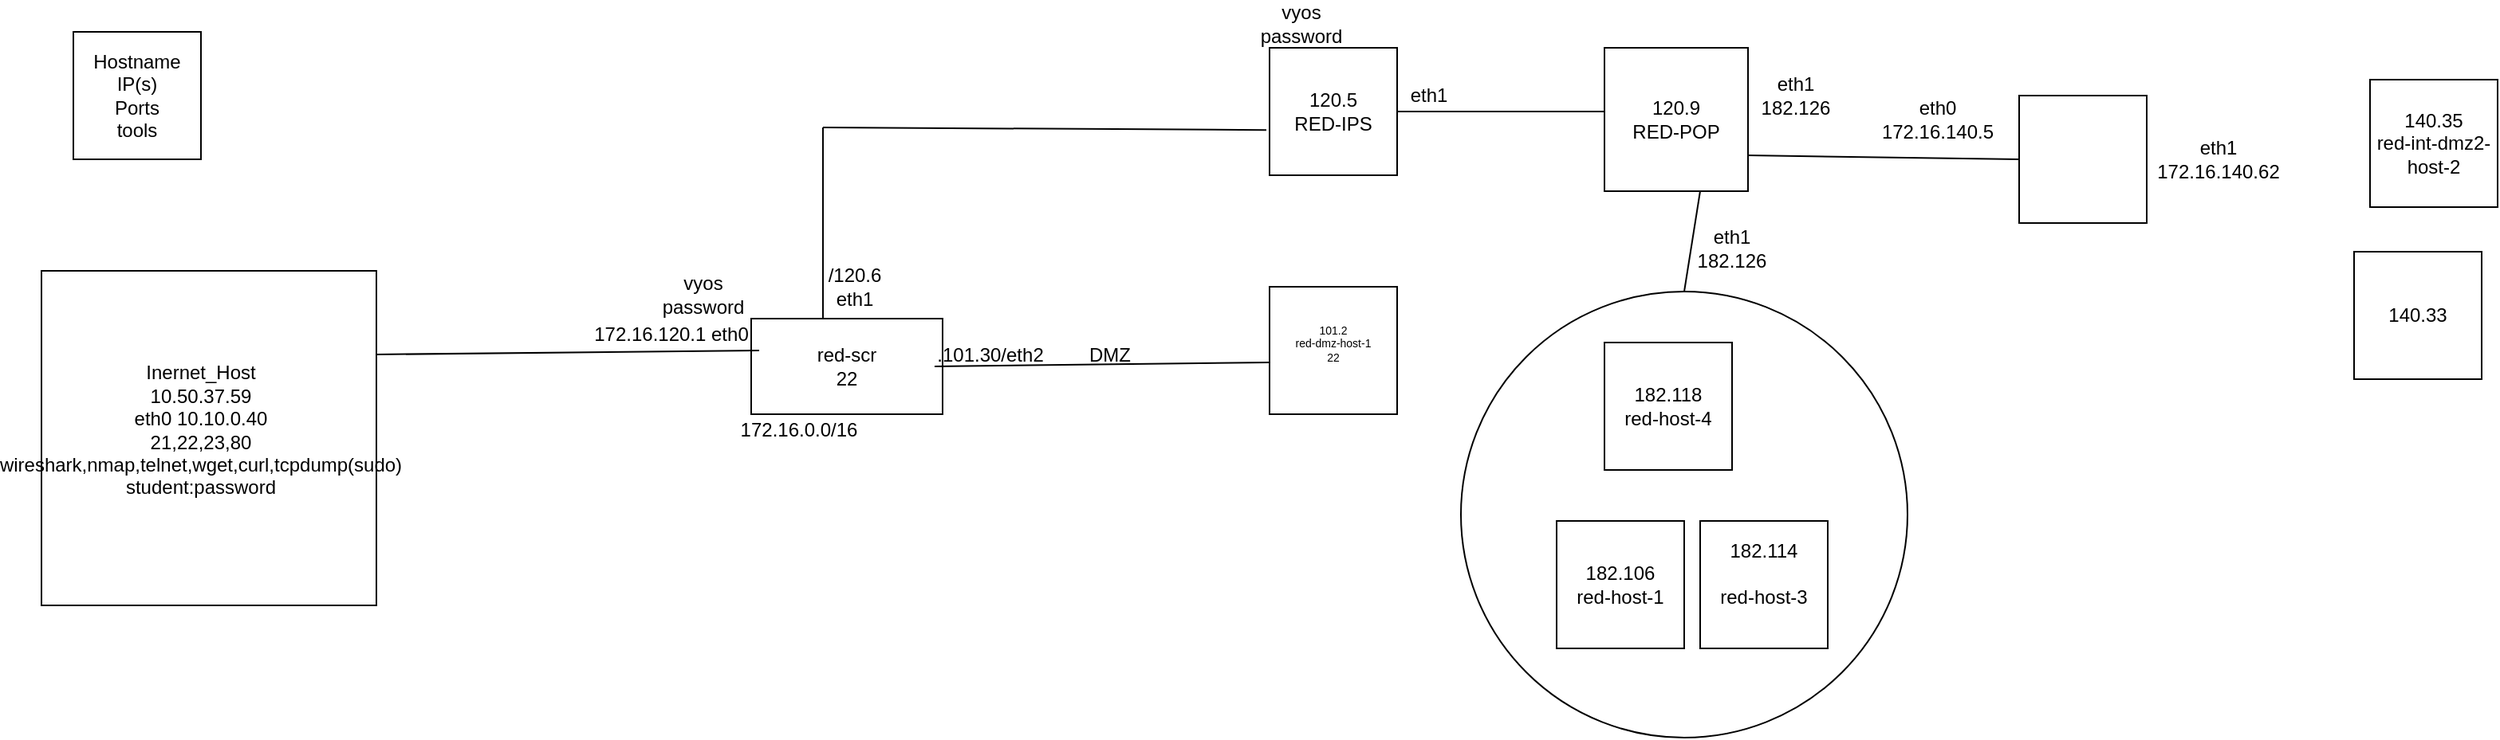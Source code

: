 <mxfile version="21.2.9" type="github">
  <diagram name="Page-1" id="_97hO4fMkuDL7uCoVin8">
    <mxGraphModel dx="2212" dy="795" grid="1" gridSize="10" guides="1" tooltips="1" connect="1" arrows="1" fold="1" page="1" pageScale="1" pageWidth="850" pageHeight="1100" math="0" shadow="0">
      <root>
        <mxCell id="0" />
        <mxCell id="1" parent="0" />
        <mxCell id="gXxrvokNHO_WqYMba-JA-40" value="" style="ellipse;whiteSpace=wrap;html=1;aspect=fixed;" vertex="1" parent="1">
          <mxGeometry x="70" y="203" width="280" height="280" as="geometry" />
        </mxCell>
        <mxCell id="GAOu6_gz8aAjEJgxLE-n-1" value="" style="whiteSpace=wrap;html=1;aspect=fixed;" parent="1" vertex="1">
          <mxGeometry x="-800" y="40" width="80" height="80" as="geometry" />
        </mxCell>
        <mxCell id="GAOu6_gz8aAjEJgxLE-n-2" value="&lt;div&gt;Hostname&lt;/div&gt;&lt;div&gt;IP(s)&lt;/div&gt;&lt;div&gt;Ports&lt;/div&gt;&lt;div&gt;tools&lt;br&gt;&lt;/div&gt;" style="text;html=1;strokeColor=none;fillColor=none;align=center;verticalAlign=middle;whiteSpace=wrap;rounded=0;" parent="1" vertex="1">
          <mxGeometry x="-790" y="60" width="60" height="40" as="geometry" />
        </mxCell>
        <mxCell id="gXxrvokNHO_WqYMba-JA-1" value="" style="whiteSpace=wrap;html=1;aspect=fixed;" vertex="1" parent="1">
          <mxGeometry x="-820" y="190" width="210" height="210" as="geometry" />
        </mxCell>
        <mxCell id="gXxrvokNHO_WqYMba-JA-2" value="&lt;div&gt;Inernet_Host&lt;/div&gt;&lt;div&gt;10.50.37.59&lt;/div&gt;&lt;div&gt;eth0 10.10.0.40&lt;/div&gt;&lt;div&gt;21,22,23,80&lt;/div&gt;&lt;div&gt;wireshark,nmap,telnet,wget,curl,tcpdump(sudo)&lt;/div&gt;&lt;div&gt;student:password&lt;br&gt;&lt;/div&gt;" style="text;html=1;strokeColor=none;fillColor=none;align=center;verticalAlign=middle;whiteSpace=wrap;rounded=0;labelPosition=center;verticalLabelPosition=middle;" vertex="1" parent="1">
          <mxGeometry x="-820" y="190" width="200" height="200" as="geometry" />
        </mxCell>
        <mxCell id="gXxrvokNHO_WqYMba-JA-7" value="&lt;div&gt;red-scr&lt;br&gt;&lt;/div&gt;22" style="rounded=0;whiteSpace=wrap;html=1;" vertex="1" parent="1">
          <mxGeometry x="-375" y="220" width="120" height="60" as="geometry" />
        </mxCell>
        <mxCell id="gXxrvokNHO_WqYMba-JA-8" value="&lt;div&gt;vyos&lt;/div&gt;&lt;div&gt;password&lt;br&gt;&lt;/div&gt;" style="text;html=1;strokeColor=none;fillColor=none;align=center;verticalAlign=middle;whiteSpace=wrap;rounded=0;" vertex="1" parent="1">
          <mxGeometry x="-435" y="190" width="60" height="30" as="geometry" />
        </mxCell>
        <mxCell id="gXxrvokNHO_WqYMba-JA-10" value="140.33" style="whiteSpace=wrap;html=1;aspect=fixed;" vertex="1" parent="1">
          <mxGeometry x="630" y="178" width="80" height="80" as="geometry" />
        </mxCell>
        <mxCell id="gXxrvokNHO_WqYMba-JA-11" value="&lt;div&gt;182.114&lt;/div&gt;&lt;div&gt;&lt;br&gt;&lt;/div&gt;&lt;div&gt;red-host-3&lt;/div&gt;&lt;div&gt;&lt;br&gt;&lt;/div&gt;" style="whiteSpace=wrap;html=1;aspect=fixed;" vertex="1" parent="1">
          <mxGeometry x="220" y="347" width="80" height="80" as="geometry" />
        </mxCell>
        <mxCell id="gXxrvokNHO_WqYMba-JA-12" value="&lt;div&gt;182.118&lt;/div&gt;&lt;div&gt;red-host-4&lt;br&gt;&lt;/div&gt;" style="whiteSpace=wrap;html=1;aspect=fixed;" vertex="1" parent="1">
          <mxGeometry x="160" y="235" width="80" height="80" as="geometry" />
        </mxCell>
        <mxCell id="gXxrvokNHO_WqYMba-JA-13" value="&lt;div&gt;140.35&lt;/div&gt;red-int-dmz2-host-2" style="whiteSpace=wrap;html=1;aspect=fixed;" vertex="1" parent="1">
          <mxGeometry x="640" y="70" width="80" height="80" as="geometry" />
        </mxCell>
        <mxCell id="gXxrvokNHO_WqYMba-JA-14" value="&lt;div&gt;182.106&lt;/div&gt;&lt;div&gt;red-host-1&lt;br&gt;&lt;/div&gt;" style="whiteSpace=wrap;html=1;aspect=fixed;" vertex="1" parent="1">
          <mxGeometry x="130" y="347" width="80" height="80" as="geometry" />
        </mxCell>
        <mxCell id="gXxrvokNHO_WqYMba-JA-15" value="172.16.0.0/16" style="text;html=1;strokeColor=none;fillColor=none;align=center;verticalAlign=middle;whiteSpace=wrap;rounded=0;" vertex="1" parent="1">
          <mxGeometry x="-375" y="275" width="60" height="30" as="geometry" />
        </mxCell>
        <mxCell id="gXxrvokNHO_WqYMba-JA-16" value="&lt;div style=&quot;font-size: 7px;&quot;&gt;101.2&lt;/div&gt;&lt;div style=&quot;font-size: 7px;&quot;&gt;red-dmz-host-1&lt;/div&gt;&lt;div style=&quot;font-size: 7px;&quot;&gt;22&lt;/div&gt;&lt;div style=&quot;font-size: 7px;&quot;&gt;&lt;br style=&quot;font-size: 7px;&quot;&gt;&lt;/div&gt;" style="whiteSpace=wrap;html=1;aspect=fixed;fontSize=7;" vertex="1" parent="1">
          <mxGeometry x="-50" y="200" width="80" height="80" as="geometry" />
        </mxCell>
        <mxCell id="gXxrvokNHO_WqYMba-JA-17" value="" style="endArrow=none;html=1;rounded=0;entryX=0;entryY=0.594;entryDx=0;entryDy=0;entryPerimeter=0;" edge="1" parent="1" target="gXxrvokNHO_WqYMba-JA-16">
          <mxGeometry width="50" height="50" relative="1" as="geometry">
            <mxPoint x="-260" y="250" as="sourcePoint" />
            <mxPoint x="-210" y="200" as="targetPoint" />
          </mxGeometry>
        </mxCell>
        <mxCell id="gXxrvokNHO_WqYMba-JA-18" value="DMZ" style="text;html=1;strokeColor=none;fillColor=none;align=center;verticalAlign=middle;whiteSpace=wrap;rounded=0;" vertex="1" parent="1">
          <mxGeometry x="-180" y="228" width="60" height="30" as="geometry" />
        </mxCell>
        <mxCell id="gXxrvokNHO_WqYMba-JA-19" value="&lt;div&gt;.101.30/eth2&lt;/div&gt;&lt;div&gt;&lt;br&gt;&lt;/div&gt;" style="text;html=1;strokeColor=none;fillColor=none;align=center;verticalAlign=middle;whiteSpace=wrap;rounded=0;" vertex="1" parent="1">
          <mxGeometry x="-255" y="235" width="60" height="30" as="geometry" />
        </mxCell>
        <mxCell id="gXxrvokNHO_WqYMba-JA-21" value="&lt;div&gt;120.5&lt;/div&gt;&lt;div&gt;RED-IPS&lt;br&gt;&lt;/div&gt;" style="whiteSpace=wrap;html=1;aspect=fixed;" vertex="1" parent="1">
          <mxGeometry x="-50" y="50" width="80" height="80" as="geometry" />
        </mxCell>
        <mxCell id="gXxrvokNHO_WqYMba-JA-23" value="" style="endArrow=none;html=1;rounded=0;" edge="1" parent="1">
          <mxGeometry width="50" height="50" relative="1" as="geometry">
            <mxPoint x="-330" y="220" as="sourcePoint" />
            <mxPoint x="-330" y="100" as="targetPoint" />
          </mxGeometry>
        </mxCell>
        <mxCell id="gXxrvokNHO_WqYMba-JA-24" value="" style="endArrow=none;html=1;rounded=0;entryX=-0.025;entryY=0.645;entryDx=0;entryDy=0;entryPerimeter=0;" edge="1" parent="1" target="gXxrvokNHO_WqYMba-JA-21">
          <mxGeometry width="50" height="50" relative="1" as="geometry">
            <mxPoint x="-330" y="100" as="sourcePoint" />
            <mxPoint x="-280" y="50" as="targetPoint" />
          </mxGeometry>
        </mxCell>
        <mxCell id="gXxrvokNHO_WqYMba-JA-25" value="/120.6 eth1" style="text;html=1;strokeColor=none;fillColor=none;align=center;verticalAlign=middle;whiteSpace=wrap;rounded=0;" vertex="1" parent="1">
          <mxGeometry x="-340" y="185" width="60" height="30" as="geometry" />
        </mxCell>
        <mxCell id="gXxrvokNHO_WqYMba-JA-26" value="&lt;div&gt;vyos&lt;/div&gt;&lt;div&gt;password&lt;br&gt;&lt;/div&gt;" style="text;html=1;strokeColor=none;fillColor=none;align=center;verticalAlign=middle;whiteSpace=wrap;rounded=0;" vertex="1" parent="1">
          <mxGeometry x="-60" y="20" width="60" height="30" as="geometry" />
        </mxCell>
        <mxCell id="gXxrvokNHO_WqYMba-JA-27" value="&lt;div&gt;120.9&lt;/div&gt;&lt;div&gt;RED-POP&lt;/div&gt;" style="whiteSpace=wrap;html=1;aspect=fixed;" vertex="1" parent="1">
          <mxGeometry x="160" y="50" width="90" height="90" as="geometry" />
        </mxCell>
        <mxCell id="gXxrvokNHO_WqYMba-JA-28" value="" style="endArrow=none;html=1;rounded=0;exitX=1;exitY=0.25;exitDx=0;exitDy=0;" edge="1" parent="1" source="gXxrvokNHO_WqYMba-JA-1">
          <mxGeometry width="50" height="50" relative="1" as="geometry">
            <mxPoint x="-420" y="290" as="sourcePoint" />
            <mxPoint x="-370" y="240" as="targetPoint" />
          </mxGeometry>
        </mxCell>
        <mxCell id="gXxrvokNHO_WqYMba-JA-31" value="172.16.120.1 eth0" style="text;html=1;strokeColor=none;fillColor=none;align=center;verticalAlign=middle;whiteSpace=wrap;rounded=0;" vertex="1" parent="1">
          <mxGeometry x="-520" y="215" width="190" height="30" as="geometry" />
        </mxCell>
        <mxCell id="gXxrvokNHO_WqYMba-JA-32" value="" style="endArrow=none;html=1;rounded=0;" edge="1" parent="1" source="gXxrvokNHO_WqYMba-JA-21">
          <mxGeometry width="50" height="50" relative="1" as="geometry">
            <mxPoint x="110" y="140" as="sourcePoint" />
            <mxPoint x="160" y="90" as="targetPoint" />
          </mxGeometry>
        </mxCell>
        <mxCell id="gXxrvokNHO_WqYMba-JA-33" value="eth1" style="text;html=1;strokeColor=none;fillColor=none;align=center;verticalAlign=middle;whiteSpace=wrap;rounded=0;" vertex="1" parent="1">
          <mxGeometry x="20" y="65" width="60" height="30" as="geometry" />
        </mxCell>
        <mxCell id="gXxrvokNHO_WqYMba-JA-34" value="eth1 182.126" style="text;html=1;strokeColor=none;fillColor=none;align=center;verticalAlign=middle;whiteSpace=wrap;rounded=0;" vertex="1" parent="1">
          <mxGeometry x="250" y="65" width="60" height="30" as="geometry" />
        </mxCell>
        <mxCell id="gXxrvokNHO_WqYMba-JA-35" value="" style="endArrow=none;html=1;rounded=0;entryX=0;entryY=0.875;entryDx=0;entryDy=0;entryPerimeter=0;exitX=1;exitY=0.75;exitDx=0;exitDy=0;" edge="1" parent="1" source="gXxrvokNHO_WqYMba-JA-27">
          <mxGeometry width="50" height="50" relative="1" as="geometry">
            <mxPoint x="310" y="160" as="sourcePoint" />
            <mxPoint x="420" y="120" as="targetPoint" />
          </mxGeometry>
        </mxCell>
        <mxCell id="gXxrvokNHO_WqYMba-JA-36" value="" style="whiteSpace=wrap;html=1;aspect=fixed;" vertex="1" parent="1">
          <mxGeometry x="420" y="80" width="80" height="80" as="geometry" />
        </mxCell>
        <mxCell id="gXxrvokNHO_WqYMba-JA-38" value="&lt;div&gt;eth1&lt;/div&gt;&lt;div&gt;172.16.140.62&lt;br&gt;&lt;/div&gt;" style="text;html=1;strokeColor=none;fillColor=none;align=center;verticalAlign=middle;whiteSpace=wrap;rounded=0;" vertex="1" parent="1">
          <mxGeometry x="490" y="105" width="110" height="30" as="geometry" />
        </mxCell>
        <mxCell id="gXxrvokNHO_WqYMba-JA-39" value="&lt;div&gt;eth0&lt;/div&gt;&lt;div&gt;172.16.140.5&lt;/div&gt;" style="text;html=1;strokeColor=none;fillColor=none;align=center;verticalAlign=middle;whiteSpace=wrap;rounded=0;" vertex="1" parent="1">
          <mxGeometry x="314" y="80" width="110" height="30" as="geometry" />
        </mxCell>
        <mxCell id="gXxrvokNHO_WqYMba-JA-41" value="" style="endArrow=none;html=1;rounded=0;exitX=0.5;exitY=0;exitDx=0;exitDy=0;" edge="1" parent="1" source="gXxrvokNHO_WqYMba-JA-40">
          <mxGeometry width="50" height="50" relative="1" as="geometry">
            <mxPoint x="170" y="190" as="sourcePoint" />
            <mxPoint x="220" y="140" as="targetPoint" />
          </mxGeometry>
        </mxCell>
        <mxCell id="gXxrvokNHO_WqYMba-JA-42" value="eth1&lt;br&gt;182.126" style="text;html=1;strokeColor=none;fillColor=none;align=center;verticalAlign=middle;whiteSpace=wrap;rounded=0;" vertex="1" parent="1">
          <mxGeometry x="210" y="161" width="60" height="30" as="geometry" />
        </mxCell>
      </root>
    </mxGraphModel>
  </diagram>
</mxfile>
